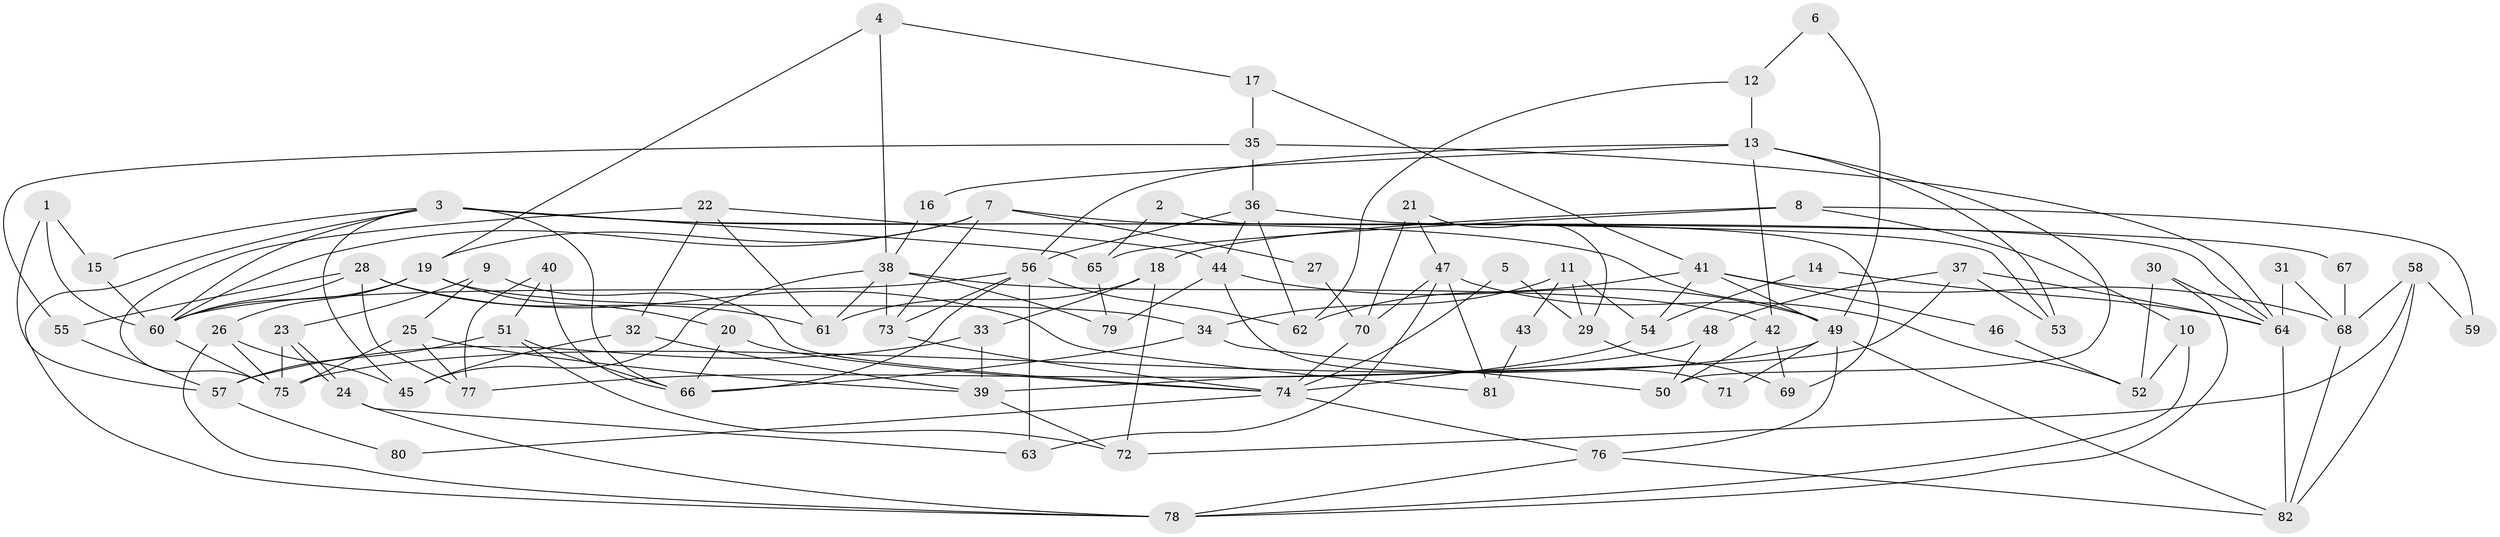 // Generated by graph-tools (version 1.1) at 2025/15/03/09/25 04:15:00]
// undirected, 82 vertices, 164 edges
graph export_dot {
graph [start="1"]
  node [color=gray90,style=filled];
  1;
  2;
  3;
  4;
  5;
  6;
  7;
  8;
  9;
  10;
  11;
  12;
  13;
  14;
  15;
  16;
  17;
  18;
  19;
  20;
  21;
  22;
  23;
  24;
  25;
  26;
  27;
  28;
  29;
  30;
  31;
  32;
  33;
  34;
  35;
  36;
  37;
  38;
  39;
  40;
  41;
  42;
  43;
  44;
  45;
  46;
  47;
  48;
  49;
  50;
  51;
  52;
  53;
  54;
  55;
  56;
  57;
  58;
  59;
  60;
  61;
  62;
  63;
  64;
  65;
  66;
  67;
  68;
  69;
  70;
  71;
  72;
  73;
  74;
  75;
  76;
  77;
  78;
  79;
  80;
  81;
  82;
  1 -- 60;
  1 -- 57;
  1 -- 15;
  2 -- 69;
  2 -- 65;
  3 -- 15;
  3 -- 49;
  3 -- 45;
  3 -- 60;
  3 -- 65;
  3 -- 66;
  3 -- 67;
  3 -- 78;
  4 -- 38;
  4 -- 19;
  4 -- 17;
  5 -- 29;
  5 -- 74;
  6 -- 49;
  6 -- 12;
  7 -- 60;
  7 -- 19;
  7 -- 27;
  7 -- 64;
  7 -- 73;
  8 -- 18;
  8 -- 65;
  8 -- 10;
  8 -- 59;
  9 -- 74;
  9 -- 25;
  9 -- 23;
  10 -- 78;
  10 -- 52;
  11 -- 54;
  11 -- 34;
  11 -- 29;
  11 -- 43;
  12 -- 13;
  12 -- 62;
  13 -- 50;
  13 -- 56;
  13 -- 16;
  13 -- 42;
  13 -- 53;
  14 -- 54;
  14 -- 64;
  15 -- 60;
  16 -- 38;
  17 -- 35;
  17 -- 41;
  18 -- 33;
  18 -- 72;
  18 -- 61;
  19 -- 26;
  19 -- 60;
  19 -- 20;
  19 -- 34;
  20 -- 66;
  20 -- 74;
  21 -- 70;
  21 -- 47;
  21 -- 29;
  22 -- 44;
  22 -- 75;
  22 -- 32;
  22 -- 61;
  23 -- 24;
  23 -- 24;
  23 -- 75;
  24 -- 78;
  24 -- 63;
  25 -- 77;
  25 -- 75;
  25 -- 39;
  26 -- 45;
  26 -- 75;
  26 -- 78;
  27 -- 70;
  28 -- 61;
  28 -- 60;
  28 -- 55;
  28 -- 77;
  28 -- 81;
  29 -- 69;
  30 -- 78;
  30 -- 64;
  30 -- 52;
  31 -- 64;
  31 -- 68;
  32 -- 39;
  32 -- 45;
  33 -- 39;
  33 -- 57;
  34 -- 66;
  34 -- 50;
  35 -- 64;
  35 -- 36;
  35 -- 55;
  36 -- 56;
  36 -- 53;
  36 -- 44;
  36 -- 62;
  37 -- 48;
  37 -- 64;
  37 -- 39;
  37 -- 53;
  38 -- 61;
  38 -- 45;
  38 -- 42;
  38 -- 73;
  38 -- 79;
  39 -- 72;
  40 -- 51;
  40 -- 66;
  40 -- 77;
  41 -- 49;
  41 -- 46;
  41 -- 54;
  41 -- 62;
  41 -- 68;
  42 -- 50;
  42 -- 69;
  43 -- 81;
  44 -- 49;
  44 -- 71;
  44 -- 79;
  46 -- 52;
  47 -- 63;
  47 -- 52;
  47 -- 70;
  47 -- 81;
  48 -- 77;
  48 -- 50;
  49 -- 75;
  49 -- 76;
  49 -- 71;
  49 -- 82;
  51 -- 66;
  51 -- 72;
  51 -- 57;
  54 -- 74;
  55 -- 57;
  56 -- 73;
  56 -- 62;
  56 -- 60;
  56 -- 63;
  56 -- 66;
  57 -- 80;
  58 -- 68;
  58 -- 82;
  58 -- 59;
  58 -- 72;
  60 -- 75;
  64 -- 82;
  65 -- 79;
  67 -- 68;
  68 -- 82;
  70 -- 74;
  73 -- 74;
  74 -- 76;
  74 -- 80;
  76 -- 78;
  76 -- 82;
}
